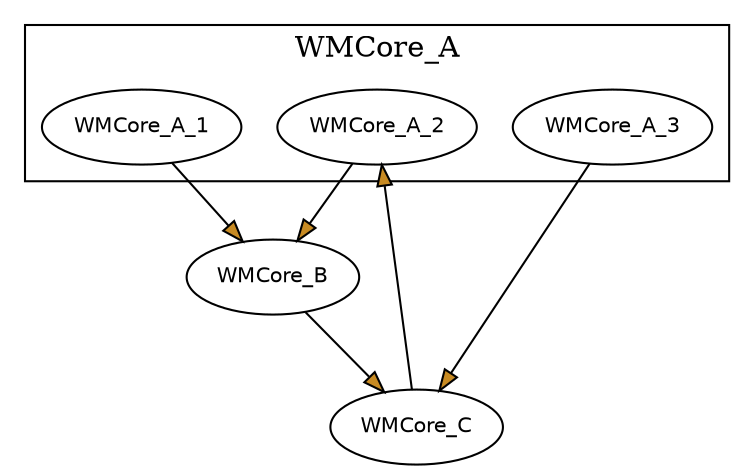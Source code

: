 digraph G {
  concentrate = true;

  rankdir = TB;
  node [style=filled,fillcolor="#ffffff",fontcolor="#000000",fontname=Helvetica,fontsize=10];

  subgraph cluster_1 {
    label="WMCore_A"
    WMCore_A_1;
    WMCore_A_2;
    WMCore_A_3;
  }

  WMCore_A_1 -> WMCore_B  [fillcolor="#c88b23"]
  WMCore_A_2 -> WMCore_B [fillcolor="#c88b23"]
  WMCore_A_3 -> WMCore_C [fillcolor="#c88b23"]
  WMCore_B -> WMCore_C [fillcolor="#c88b23"]
  WMCore_C -> WMCore_A_2 [fillcolor="#c88b23"]
}